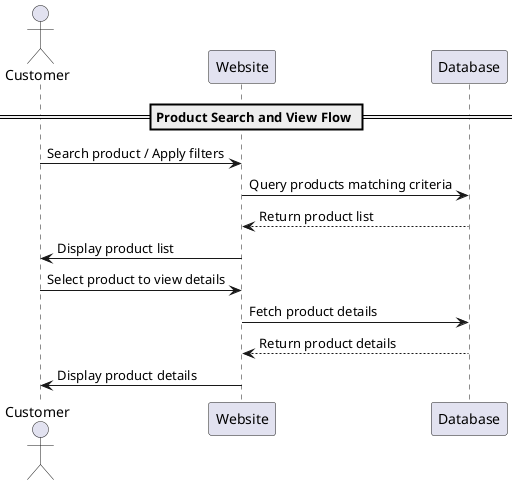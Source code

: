 @startuml

== Product Search and View Flow ==
actor Customer
participant Website
participant Database

Customer -> Website: Search product / Apply filters
Website -> Database: Query products matching criteria
Database --> Website: Return product list
Website -> Customer: Display product list
Customer -> Website: Select product to view details
Website -> Database: Fetch product details
Database --> Website: Return product details
Website -> Customer: Display product details

@enduml
